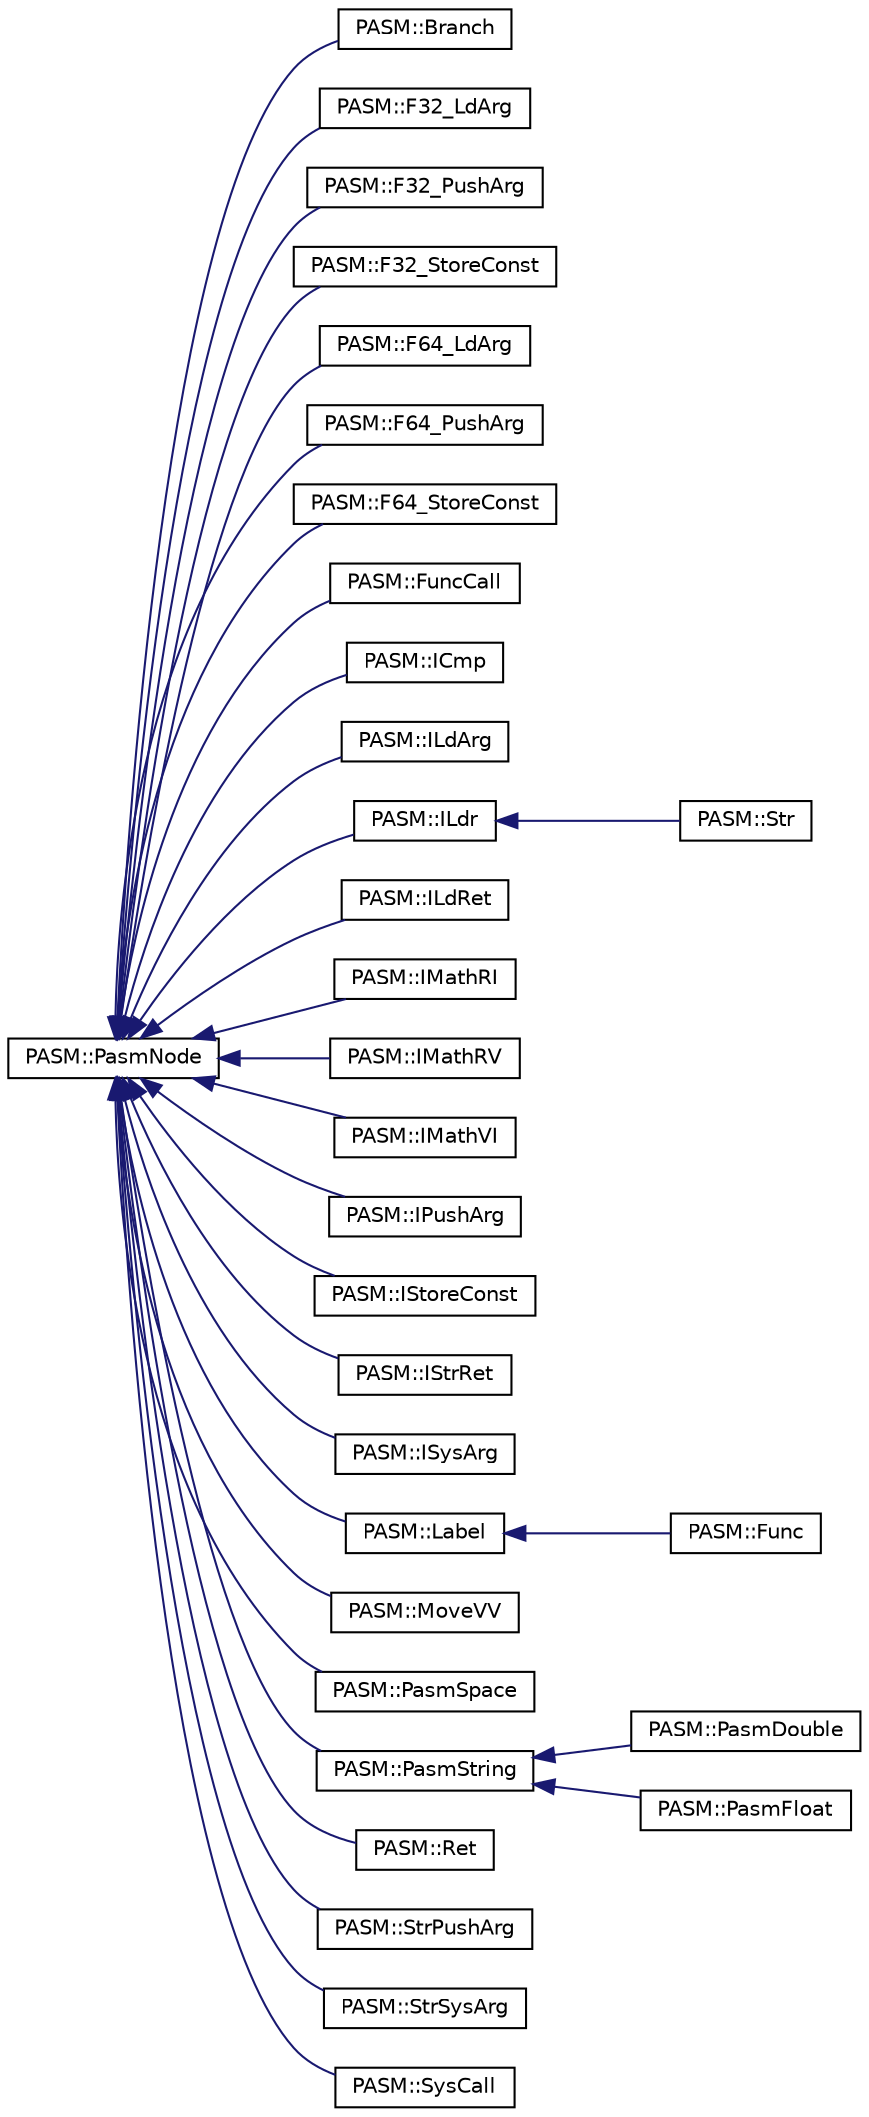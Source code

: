 digraph "Graphical Class Hierarchy"
{
  edge [fontname="Helvetica",fontsize="10",labelfontname="Helvetica",labelfontsize="10"];
  node [fontname="Helvetica",fontsize="10",shape=record];
  rankdir="LR";
  Node0 [label="PASM::PasmNode",height=0.2,width=0.4,color="black", fillcolor="white", style="filled",URL="$classPASM_1_1PasmNode.html"];
  Node0 -> Node1 [dir="back",color="midnightblue",fontsize="10",style="solid",fontname="Helvetica"];
  Node1 [label="PASM::Branch",height=0.2,width=0.4,color="black", fillcolor="white", style="filled",URL="$classPASM_1_1Branch.html"];
  Node0 -> Node2 [dir="back",color="midnightblue",fontsize="10",style="solid",fontname="Helvetica"];
  Node2 [label="PASM::F32_LdArg",height=0.2,width=0.4,color="black", fillcolor="white", style="filled",URL="$classPASM_1_1F32__LdArg.html"];
  Node0 -> Node3 [dir="back",color="midnightblue",fontsize="10",style="solid",fontname="Helvetica"];
  Node3 [label="PASM::F32_PushArg",height=0.2,width=0.4,color="black", fillcolor="white", style="filled",URL="$classPASM_1_1F32__PushArg.html"];
  Node0 -> Node4 [dir="back",color="midnightblue",fontsize="10",style="solid",fontname="Helvetica"];
  Node4 [label="PASM::F32_StoreConst",height=0.2,width=0.4,color="black", fillcolor="white", style="filled",URL="$classPASM_1_1F32__StoreConst.html"];
  Node0 -> Node5 [dir="back",color="midnightblue",fontsize="10",style="solid",fontname="Helvetica"];
  Node5 [label="PASM::F64_LdArg",height=0.2,width=0.4,color="black", fillcolor="white", style="filled",URL="$classPASM_1_1F64__LdArg.html"];
  Node0 -> Node6 [dir="back",color="midnightblue",fontsize="10",style="solid",fontname="Helvetica"];
  Node6 [label="PASM::F64_PushArg",height=0.2,width=0.4,color="black", fillcolor="white", style="filled",URL="$classPASM_1_1F64__PushArg.html"];
  Node0 -> Node7 [dir="back",color="midnightblue",fontsize="10",style="solid",fontname="Helvetica"];
  Node7 [label="PASM::F64_StoreConst",height=0.2,width=0.4,color="black", fillcolor="white", style="filled",URL="$classPASM_1_1F64__StoreConst.html"];
  Node0 -> Node8 [dir="back",color="midnightblue",fontsize="10",style="solid",fontname="Helvetica"];
  Node8 [label="PASM::FuncCall",height=0.2,width=0.4,color="black", fillcolor="white", style="filled",URL="$classPASM_1_1FuncCall.html"];
  Node0 -> Node9 [dir="back",color="midnightblue",fontsize="10",style="solid",fontname="Helvetica"];
  Node9 [label="PASM::ICmp",height=0.2,width=0.4,color="black", fillcolor="white", style="filled",URL="$classPASM_1_1ICmp.html"];
  Node0 -> Node10 [dir="back",color="midnightblue",fontsize="10",style="solid",fontname="Helvetica"];
  Node10 [label="PASM::ILdArg",height=0.2,width=0.4,color="black", fillcolor="white", style="filled",URL="$classPASM_1_1ILdArg.html"];
  Node0 -> Node11 [dir="back",color="midnightblue",fontsize="10",style="solid",fontname="Helvetica"];
  Node11 [label="PASM::ILdr",height=0.2,width=0.4,color="black", fillcolor="white", style="filled",URL="$classPASM_1_1ILdr.html"];
  Node11 -> Node12 [dir="back",color="midnightblue",fontsize="10",style="solid",fontname="Helvetica"];
  Node12 [label="PASM::Str",height=0.2,width=0.4,color="black", fillcolor="white", style="filled",URL="$classPASM_1_1Str.html"];
  Node0 -> Node13 [dir="back",color="midnightblue",fontsize="10",style="solid",fontname="Helvetica"];
  Node13 [label="PASM::ILdRet",height=0.2,width=0.4,color="black", fillcolor="white", style="filled",URL="$classPASM_1_1ILdRet.html"];
  Node0 -> Node14 [dir="back",color="midnightblue",fontsize="10",style="solid",fontname="Helvetica"];
  Node14 [label="PASM::IMathRI",height=0.2,width=0.4,color="black", fillcolor="white", style="filled",URL="$classPASM_1_1IMathRI.html"];
  Node0 -> Node15 [dir="back",color="midnightblue",fontsize="10",style="solid",fontname="Helvetica"];
  Node15 [label="PASM::IMathRV",height=0.2,width=0.4,color="black", fillcolor="white", style="filled",URL="$classPASM_1_1IMathRV.html"];
  Node0 -> Node16 [dir="back",color="midnightblue",fontsize="10",style="solid",fontname="Helvetica"];
  Node16 [label="PASM::IMathVI",height=0.2,width=0.4,color="black", fillcolor="white", style="filled",URL="$classPASM_1_1IMathVI.html"];
  Node0 -> Node17 [dir="back",color="midnightblue",fontsize="10",style="solid",fontname="Helvetica"];
  Node17 [label="PASM::IPushArg",height=0.2,width=0.4,color="black", fillcolor="white", style="filled",URL="$classPASM_1_1IPushArg.html"];
  Node0 -> Node18 [dir="back",color="midnightblue",fontsize="10",style="solid",fontname="Helvetica"];
  Node18 [label="PASM::IStoreConst",height=0.2,width=0.4,color="black", fillcolor="white", style="filled",URL="$classPASM_1_1IStoreConst.html"];
  Node0 -> Node19 [dir="back",color="midnightblue",fontsize="10",style="solid",fontname="Helvetica"];
  Node19 [label="PASM::IStrRet",height=0.2,width=0.4,color="black", fillcolor="white", style="filled",URL="$classPASM_1_1IStrRet.html"];
  Node0 -> Node20 [dir="back",color="midnightblue",fontsize="10",style="solid",fontname="Helvetica"];
  Node20 [label="PASM::ISysArg",height=0.2,width=0.4,color="black", fillcolor="white", style="filled",URL="$classPASM_1_1ISysArg.html"];
  Node0 -> Node21 [dir="back",color="midnightblue",fontsize="10",style="solid",fontname="Helvetica"];
  Node21 [label="PASM::Label",height=0.2,width=0.4,color="black", fillcolor="white", style="filled",URL="$classPASM_1_1Label.html"];
  Node21 -> Node22 [dir="back",color="midnightblue",fontsize="10",style="solid",fontname="Helvetica"];
  Node22 [label="PASM::Func",height=0.2,width=0.4,color="black", fillcolor="white", style="filled",URL="$classPASM_1_1Func.html"];
  Node0 -> Node23 [dir="back",color="midnightblue",fontsize="10",style="solid",fontname="Helvetica"];
  Node23 [label="PASM::MoveVV",height=0.2,width=0.4,color="black", fillcolor="white", style="filled",URL="$classPASM_1_1MoveVV.html"];
  Node0 -> Node24 [dir="back",color="midnightblue",fontsize="10",style="solid",fontname="Helvetica"];
  Node24 [label="PASM::PasmSpace",height=0.2,width=0.4,color="black", fillcolor="white", style="filled",URL="$classPASM_1_1PasmSpace.html"];
  Node0 -> Node25 [dir="back",color="midnightblue",fontsize="10",style="solid",fontname="Helvetica"];
  Node25 [label="PASM::PasmString",height=0.2,width=0.4,color="black", fillcolor="white", style="filled",URL="$classPASM_1_1PasmString.html"];
  Node25 -> Node26 [dir="back",color="midnightblue",fontsize="10",style="solid",fontname="Helvetica"];
  Node26 [label="PASM::PasmDouble",height=0.2,width=0.4,color="black", fillcolor="white", style="filled",URL="$classPASM_1_1PasmDouble.html"];
  Node25 -> Node27 [dir="back",color="midnightblue",fontsize="10",style="solid",fontname="Helvetica"];
  Node27 [label="PASM::PasmFloat",height=0.2,width=0.4,color="black", fillcolor="white", style="filled",URL="$classPASM_1_1PasmFloat.html"];
  Node0 -> Node28 [dir="back",color="midnightblue",fontsize="10",style="solid",fontname="Helvetica"];
  Node28 [label="PASM::Ret",height=0.2,width=0.4,color="black", fillcolor="white", style="filled",URL="$classPASM_1_1Ret.html"];
  Node0 -> Node29 [dir="back",color="midnightblue",fontsize="10",style="solid",fontname="Helvetica"];
  Node29 [label="PASM::StrPushArg",height=0.2,width=0.4,color="black", fillcolor="white", style="filled",URL="$classPASM_1_1StrPushArg.html"];
  Node0 -> Node30 [dir="back",color="midnightblue",fontsize="10",style="solid",fontname="Helvetica"];
  Node30 [label="PASM::StrSysArg",height=0.2,width=0.4,color="black", fillcolor="white", style="filled",URL="$classPASM_1_1StrSysArg.html"];
  Node0 -> Node31 [dir="back",color="midnightblue",fontsize="10",style="solid",fontname="Helvetica"];
  Node31 [label="PASM::SysCall",height=0.2,width=0.4,color="black", fillcolor="white", style="filled",URL="$classPASM_1_1SysCall.html"];
}
